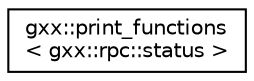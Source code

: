 digraph "Graphical Class Hierarchy"
{
  edge [fontname="Helvetica",fontsize="10",labelfontname="Helvetica",labelfontsize="10"];
  node [fontname="Helvetica",fontsize="10",shape=record];
  rankdir="LR";
  Node1 [label="gxx::print_functions\l\< gxx::rpc::status \>",height=0.2,width=0.4,color="black", fillcolor="white", style="filled",URL="$structgxx_1_1print__functions_3_01gxx_1_1rpc_1_1status_01_4.html"];
}
